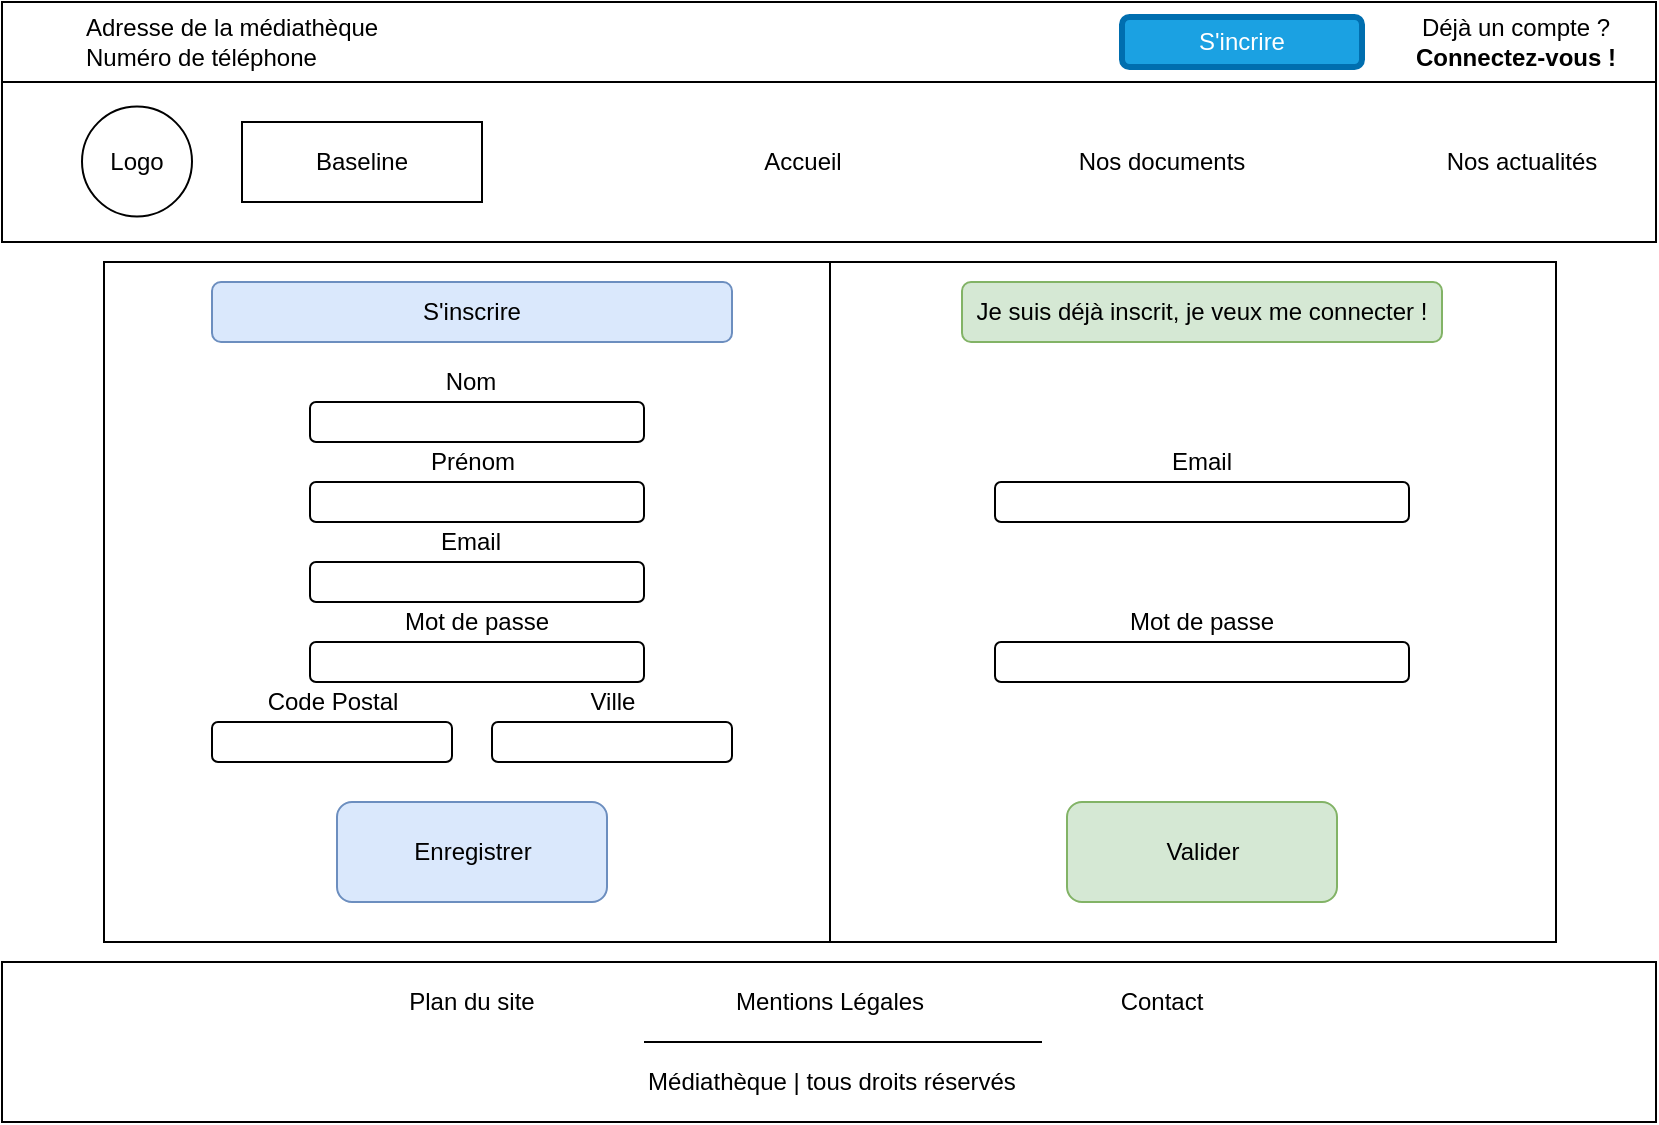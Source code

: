 <mxfile version="13.10.2" type="device"><diagram id="lH4skwUoo_fwuEIA_kxo" name="Page-1"><mxGraphModel dx="1038" dy="580" grid="1" gridSize="10" guides="1" tooltips="1" connect="1" arrows="1" fold="1" page="1" pageScale="1" pageWidth="827" pageHeight="1169" math="0" shadow="0"><root><mxCell id="0"/><mxCell id="1" parent="0"/><mxCell id="MwWfAYTk2qb57tH6xjw2-23" value="" style="rounded=0;whiteSpace=wrap;html=1;" vertex="1" parent="1"><mxGeometry x="51" y="130" width="726" height="340" as="geometry"/></mxCell><mxCell id="MwWfAYTk2qb57tH6xjw2-1" value="Nos documents" style="text;html=1;strokeColor=none;fillColor=none;align=center;verticalAlign=middle;whiteSpace=wrap;rounded=0;" vertex="1" parent="1"><mxGeometry x="520" y="60" width="120" height="40" as="geometry"/></mxCell><mxCell id="MwWfAYTk2qb57tH6xjw2-2" value="Nos actualités" style="text;html=1;strokeColor=none;fillColor=none;align=center;verticalAlign=middle;whiteSpace=wrap;rounded=0;" vertex="1" parent="1"><mxGeometry x="720" y="60" width="80" height="40" as="geometry"/></mxCell><mxCell id="MwWfAYTk2qb57tH6xjw2-3" value="Accueil" style="text;html=1;strokeColor=none;fillColor=none;align=center;verticalAlign=middle;whiteSpace=wrap;rounded=0;" vertex="1" parent="1"><mxGeometry x="361" y="59.75" width="79" height="40" as="geometry"/></mxCell><mxCell id="MwWfAYTk2qb57tH6xjw2-4" value="Logo" style="ellipse;whiteSpace=wrap;html=1;aspect=fixed;fillColor=none;" vertex="1" parent="1"><mxGeometry x="40" y="52.25" width="55" height="55" as="geometry"/></mxCell><mxCell id="MwWfAYTk2qb57tH6xjw2-5" value="Baseline" style="rounded=0;whiteSpace=wrap;html=1;strokeColor=#000000;strokeWidth=1;fillColor=none;" vertex="1" parent="1"><mxGeometry x="120" y="60" width="120" height="40" as="geometry"/></mxCell><mxCell id="MwWfAYTk2qb57tH6xjw2-6" value="Déjà un compte ?&lt;br&gt;&lt;b&gt;Connectez-vous !&lt;/b&gt;" style="ellipse;whiteSpace=wrap;html=1;fillColor=none;strokeColor=none;" vertex="1" parent="1"><mxGeometry x="702" width="110" height="40" as="geometry"/></mxCell><mxCell id="MwWfAYTk2qb57tH6xjw2-7" value="Adresse de la médiathèque&lt;br&gt;Numéro de téléphone" style="text;html=1;strokeColor=none;fillColor=none;align=left;verticalAlign=middle;whiteSpace=wrap;rounded=0;" vertex="1" parent="1"><mxGeometry x="40" width="280" height="40" as="geometry"/></mxCell><mxCell id="MwWfAYTk2qb57tH6xjw2-8" value="S'incrire" style="rounded=1;whiteSpace=wrap;html=1;strokeColor=#006EAF;strokeWidth=3;fillColor=#1ba1e2;fontColor=#ffffff;" vertex="1" parent="1"><mxGeometry x="560" y="7.5" width="120" height="25" as="geometry"/></mxCell><mxCell id="MwWfAYTk2qb57tH6xjw2-9" value="" style="rounded=0;whiteSpace=wrap;html=1;fillColor=none;" vertex="1" parent="1"><mxGeometry width="827" height="40" as="geometry"/></mxCell><mxCell id="MwWfAYTk2qb57tH6xjw2-10" value="" style="rounded=0;whiteSpace=wrap;html=1;fillColor=none;" vertex="1" parent="1"><mxGeometry y="40" width="827" height="80" as="geometry"/></mxCell><mxCell id="MwWfAYTk2qb57tH6xjw2-11" value="" style="rounded=0;whiteSpace=wrap;html=1;fillColor=none;" vertex="1" parent="1"><mxGeometry y="480" width="827" height="80" as="geometry"/></mxCell><mxCell id="MwWfAYTk2qb57tH6xjw2-12" value="Médiathèque | tous droits réservés" style="text;html=1;strokeColor=none;fillColor=none;align=center;verticalAlign=middle;whiteSpace=wrap;rounded=0;" vertex="1" parent="1"><mxGeometry x="320" y="530" width="190" height="20" as="geometry"/></mxCell><mxCell id="MwWfAYTk2qb57tH6xjw2-13" value="Mentions Légales" style="text;html=1;strokeColor=none;fillColor=none;align=center;verticalAlign=middle;whiteSpace=wrap;rounded=0;" vertex="1" parent="1"><mxGeometry x="361" y="490" width="106" height="20" as="geometry"/></mxCell><mxCell id="MwWfAYTk2qb57tH6xjw2-14" value="Plan du site" style="text;html=1;strokeColor=none;fillColor=none;align=center;verticalAlign=middle;whiteSpace=wrap;rounded=0;" vertex="1" parent="1"><mxGeometry x="200" y="490" width="70" height="20" as="geometry"/></mxCell><mxCell id="MwWfAYTk2qb57tH6xjw2-15" value="Contact" style="text;html=1;align=center;verticalAlign=middle;whiteSpace=wrap;rounded=0;" vertex="1" parent="1"><mxGeometry x="560" y="490" width="40" height="20" as="geometry"/></mxCell><mxCell id="MwWfAYTk2qb57tH6xjw2-24" value="S'inscrire" style="rounded=1;whiteSpace=wrap;html=1;fillColor=#dae8fc;strokeColor=#6c8ebf;" vertex="1" parent="1"><mxGeometry x="105" y="140" width="260" height="30" as="geometry"/></mxCell><mxCell id="MwWfAYTk2qb57tH6xjw2-25" value="" style="endArrow=none;html=1;exitX=0.5;exitY=1;exitDx=0;exitDy=0;entryX=0.5;entryY=0;entryDx=0;entryDy=0;" edge="1" parent="1" source="MwWfAYTk2qb57tH6xjw2-23" target="MwWfAYTk2qb57tH6xjw2-23"><mxGeometry width="50" height="50" relative="1" as="geometry"><mxPoint x="430" y="440" as="sourcePoint"/><mxPoint x="414" y="310" as="targetPoint"/><Array as="points"/></mxGeometry></mxCell><mxCell id="MwWfAYTk2qb57tH6xjw2-26" value="Je suis déjà inscrit, je veux me connecter !" style="rounded=1;whiteSpace=wrap;html=1;fillColor=#d5e8d4;strokeColor=#82b366;" vertex="1" parent="1"><mxGeometry x="480" y="140" width="240" height="30" as="geometry"/></mxCell><mxCell id="MwWfAYTk2qb57tH6xjw2-27" value="" style="rounded=1;whiteSpace=wrap;html=1;" vertex="1" parent="1"><mxGeometry x="154" y="200" width="167" height="20" as="geometry"/></mxCell><mxCell id="MwWfAYTk2qb57tH6xjw2-28" value="" style="rounded=1;whiteSpace=wrap;html=1;" vertex="1" parent="1"><mxGeometry x="154" y="320" width="167" height="20" as="geometry"/></mxCell><mxCell id="MwWfAYTk2qb57tH6xjw2-29" value="" style="rounded=1;whiteSpace=wrap;html=1;" vertex="1" parent="1"><mxGeometry x="154" y="240" width="167" height="20" as="geometry"/></mxCell><mxCell id="MwWfAYTk2qb57tH6xjw2-30" value="" style="rounded=1;whiteSpace=wrap;html=1;" vertex="1" parent="1"><mxGeometry x="105" y="360" width="120" height="20" as="geometry"/></mxCell><mxCell id="MwWfAYTk2qb57tH6xjw2-31" value="" style="rounded=1;whiteSpace=wrap;html=1;" vertex="1" parent="1"><mxGeometry x="245" y="360" width="120" height="20" as="geometry"/></mxCell><mxCell id="MwWfAYTk2qb57tH6xjw2-32" value="" style="rounded=1;whiteSpace=wrap;html=1;" vertex="1" parent="1"><mxGeometry x="154" y="280" width="167" height="20" as="geometry"/></mxCell><mxCell id="MwWfAYTk2qb57tH6xjw2-34" value="Enregistrer" style="rounded=1;whiteSpace=wrap;html=1;fillColor=#dae8fc;strokeColor=#6c8ebf;" vertex="1" parent="1"><mxGeometry x="167.5" y="400" width="135" height="50" as="geometry"/></mxCell><mxCell id="MwWfAYTk2qb57tH6xjw2-36" value="" style="rounded=1;whiteSpace=wrap;html=1;" vertex="1" parent="1"><mxGeometry x="496.5" y="320" width="207" height="20" as="geometry"/></mxCell><mxCell id="MwWfAYTk2qb57tH6xjw2-37" value="Valider" style="rounded=1;whiteSpace=wrap;html=1;fillColor=#d5e8d4;strokeColor=#82b366;" vertex="1" parent="1"><mxGeometry x="532.5" y="400" width="135" height="50" as="geometry"/></mxCell><mxCell id="MwWfAYTk2qb57tH6xjw2-38" value="" style="rounded=1;whiteSpace=wrap;html=1;" vertex="1" parent="1"><mxGeometry x="496.5" y="240" width="207" height="20" as="geometry"/></mxCell><mxCell id="MwWfAYTk2qb57tH6xjw2-39" value="Nom" style="text;html=1;strokeColor=none;fillColor=none;align=center;verticalAlign=middle;whiteSpace=wrap;rounded=0;" vertex="1" parent="1"><mxGeometry x="177" y="180" width="115" height="20" as="geometry"/></mxCell><mxCell id="MwWfAYTk2qb57tH6xjw2-40" value="Prénom" style="text;html=1;strokeColor=none;fillColor=none;align=center;verticalAlign=middle;whiteSpace=wrap;rounded=0;" vertex="1" parent="1"><mxGeometry x="177.5" y="220" width="115" height="20" as="geometry"/></mxCell><mxCell id="MwWfAYTk2qb57tH6xjw2-41" value="Email" style="text;html=1;strokeColor=none;fillColor=none;align=center;verticalAlign=middle;whiteSpace=wrap;rounded=0;" vertex="1" parent="1"><mxGeometry x="177" y="260" width="115" height="20" as="geometry"/></mxCell><mxCell id="MwWfAYTk2qb57tH6xjw2-42" value="Mot de passe" style="text;html=1;strokeColor=none;fillColor=none;align=center;verticalAlign=middle;whiteSpace=wrap;rounded=0;" vertex="1" parent="1"><mxGeometry x="180" y="300" width="115" height="20" as="geometry"/></mxCell><mxCell id="MwWfAYTk2qb57tH6xjw2-43" value="Code Postal" style="text;html=1;strokeColor=none;fillColor=none;align=center;verticalAlign=middle;whiteSpace=wrap;rounded=0;" vertex="1" parent="1"><mxGeometry x="107.5" y="340" width="115" height="20" as="geometry"/></mxCell><mxCell id="MwWfAYTk2qb57tH6xjw2-44" value="Ville" style="text;html=1;strokeColor=none;fillColor=none;align=center;verticalAlign=middle;whiteSpace=wrap;rounded=0;" vertex="1" parent="1"><mxGeometry x="247.5" y="340" width="115" height="20" as="geometry"/></mxCell><mxCell id="MwWfAYTk2qb57tH6xjw2-45" value="Email" style="text;html=1;strokeColor=none;fillColor=none;align=center;verticalAlign=middle;whiteSpace=wrap;rounded=0;" vertex="1" parent="1"><mxGeometry x="500" y="220" width="200" height="20" as="geometry"/></mxCell><mxCell id="MwWfAYTk2qb57tH6xjw2-46" value="Mot de passe" style="text;html=1;strokeColor=none;fillColor=none;align=center;verticalAlign=middle;whiteSpace=wrap;rounded=0;" vertex="1" parent="1"><mxGeometry x="500" y="300" width="200" height="20" as="geometry"/></mxCell><mxCell id="MwWfAYTk2qb57tH6xjw2-48" value="" style="endArrow=none;html=1;strokeWidth=1;" edge="1" parent="1"><mxGeometry width="50" height="50" relative="1" as="geometry"><mxPoint x="321" y="520" as="sourcePoint"/><mxPoint x="520" y="520" as="targetPoint"/></mxGeometry></mxCell></root></mxGraphModel></diagram></mxfile>